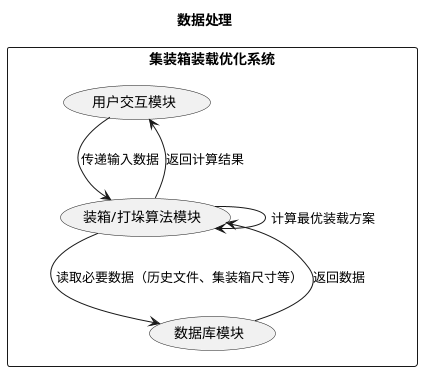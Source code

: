 @startuml
title 数据处理

rectangle "集装箱装载优化系统" {
    (用户交互模块) as UI
    (装箱/打垛算法模块) as Algorithm
    (数据库模块) as Database
}

UI --> Algorithm : 传递输入数据
Algorithm --> Database : 读取必要数据（历史文件、集装箱尺寸等）
Database --> Algorithm : 返回数据
Algorithm --> Algorithm : 计算最优装载方案
Algorithm --> UI : 返回计算结果

@enduml
